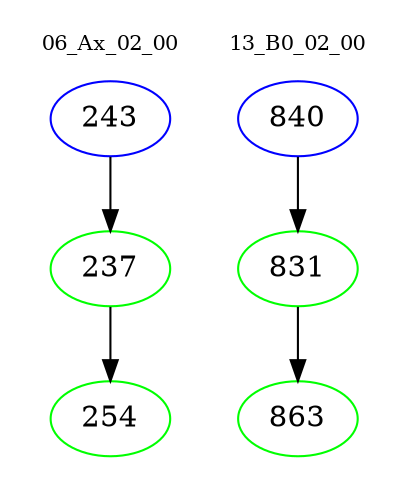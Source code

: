 digraph{
subgraph cluster_0 {
color = white
label = "06_Ax_02_00";
fontsize=10;
T0_243 [label="243", color="blue"]
T0_243 -> T0_237 [color="black"]
T0_237 [label="237", color="green"]
T0_237 -> T0_254 [color="black"]
T0_254 [label="254", color="green"]
}
subgraph cluster_1 {
color = white
label = "13_B0_02_00";
fontsize=10;
T1_840 [label="840", color="blue"]
T1_840 -> T1_831 [color="black"]
T1_831 [label="831", color="green"]
T1_831 -> T1_863 [color="black"]
T1_863 [label="863", color="green"]
}
}
